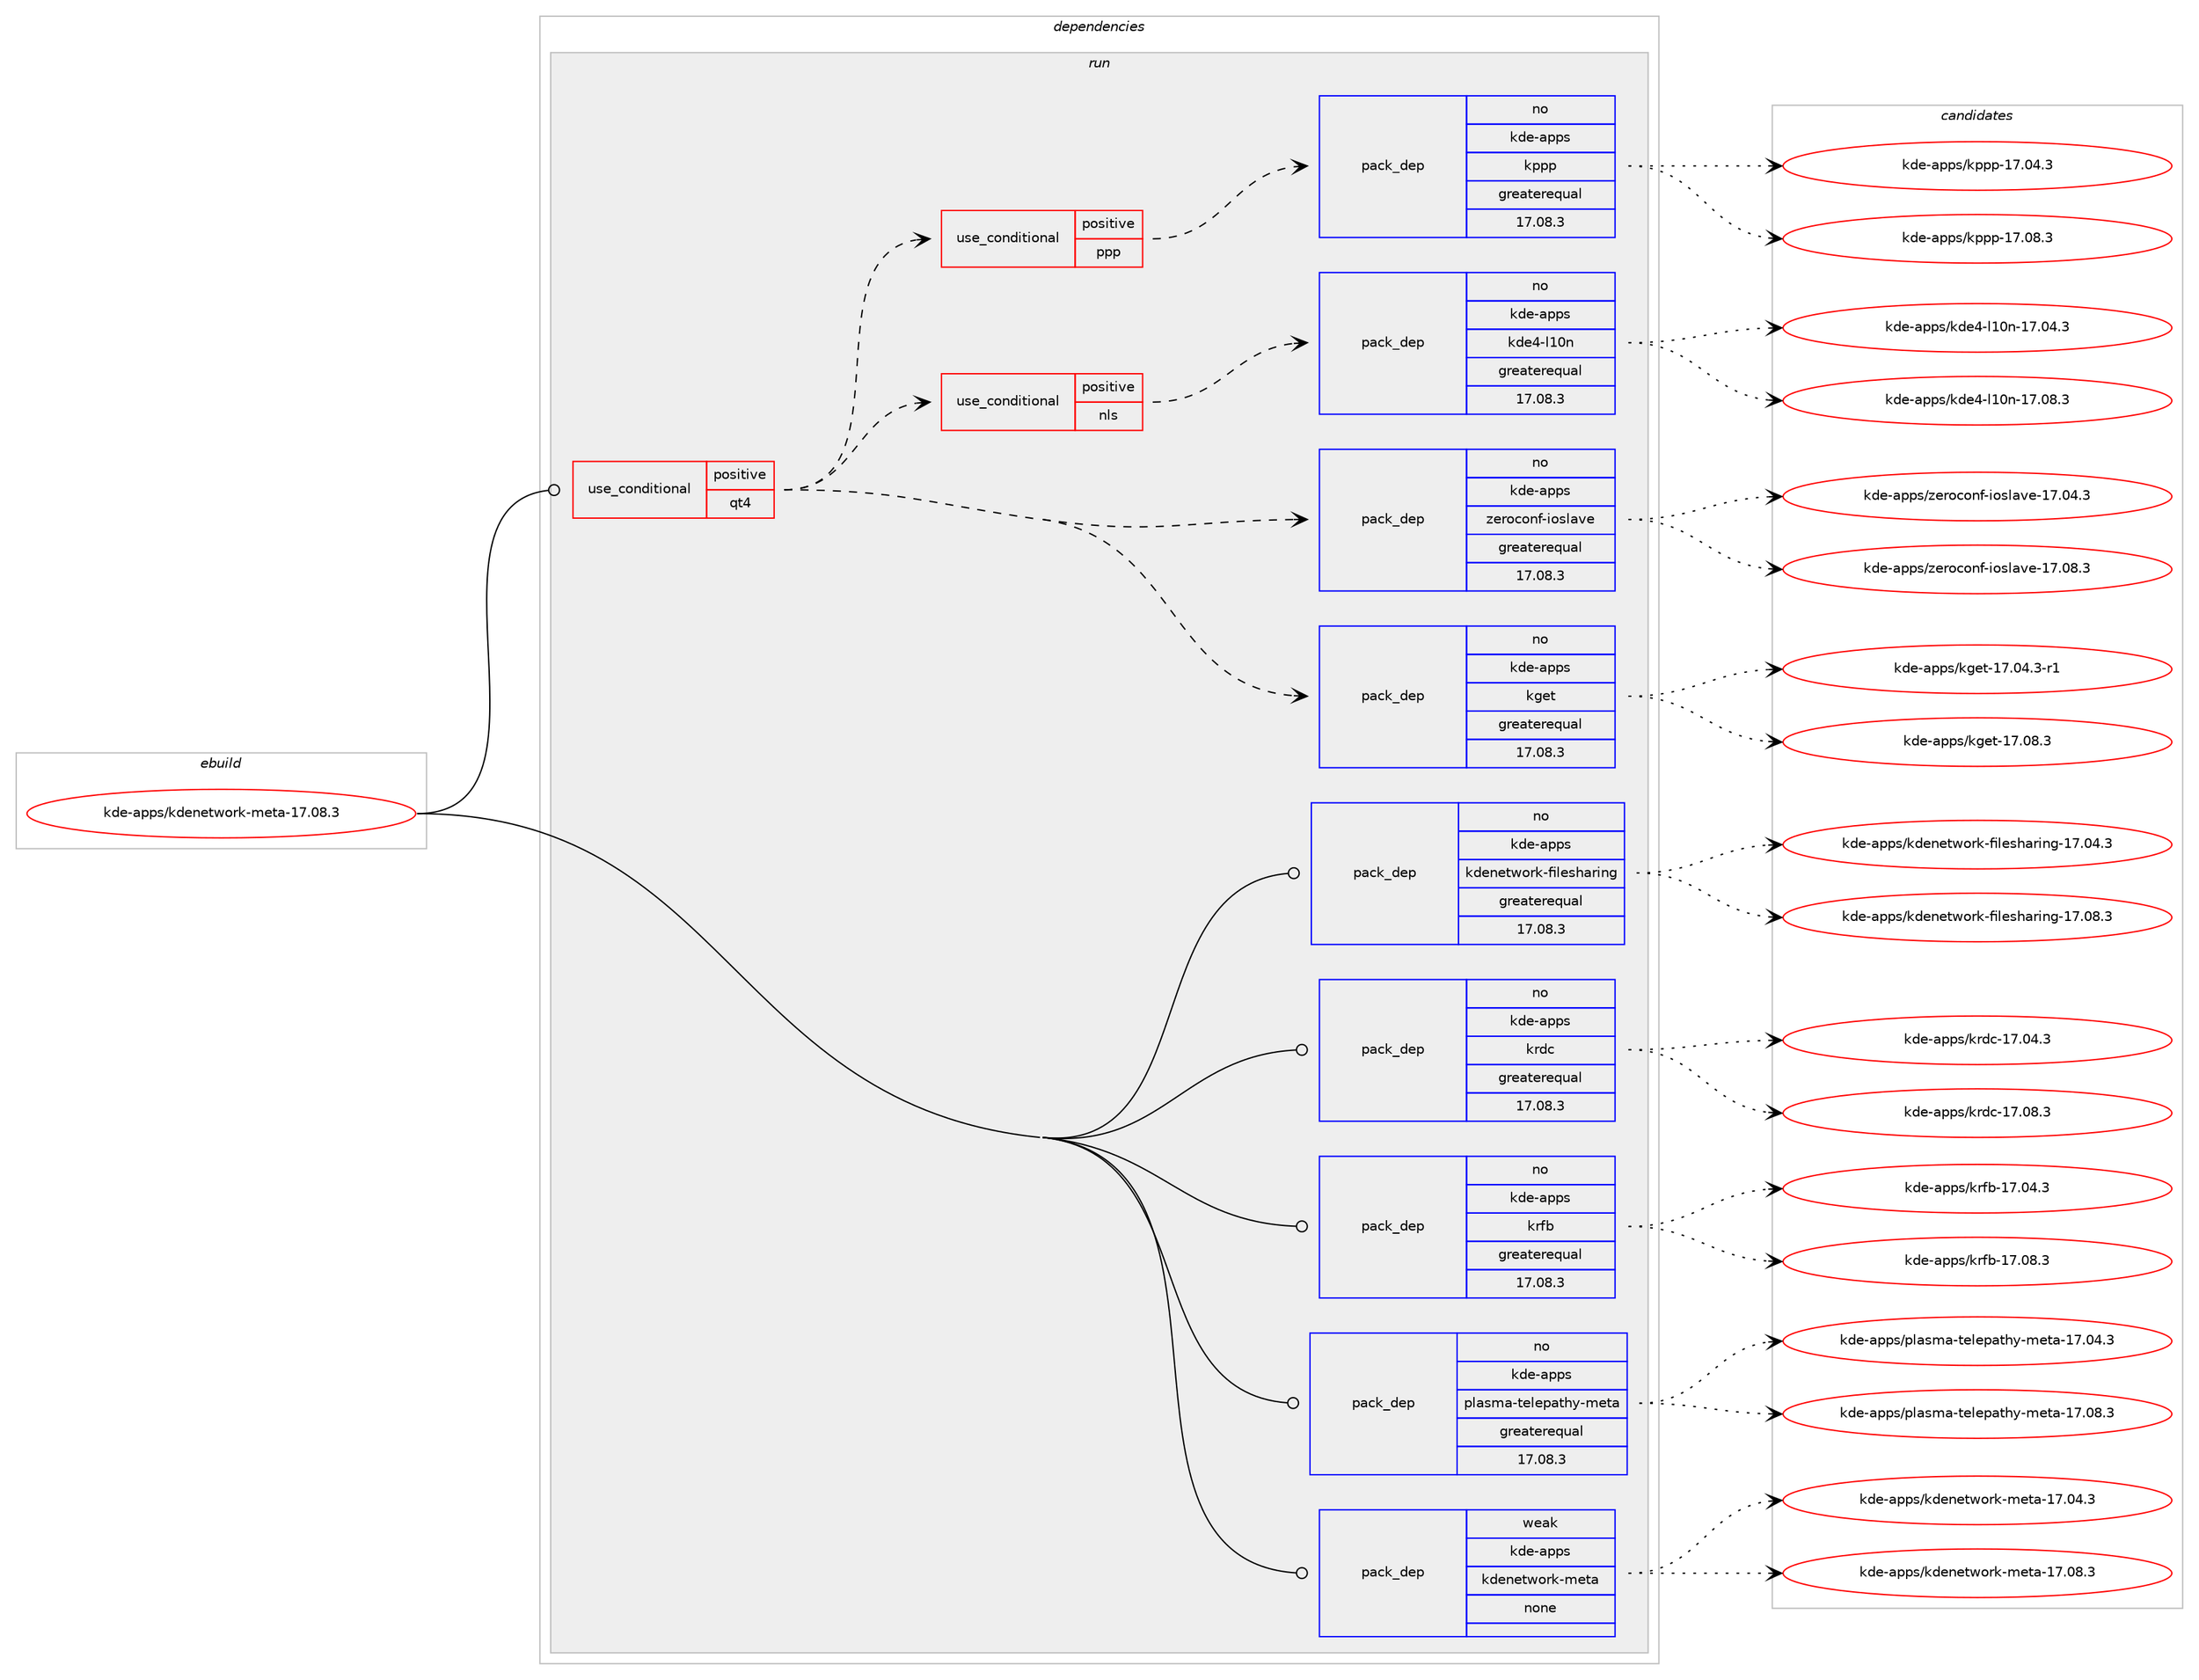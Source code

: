 digraph prolog {

# *************
# Graph options
# *************

newrank=true;
concentrate=true;
compound=true;
graph [rankdir=LR,fontname=Helvetica,fontsize=10,ranksep=1.5];#, ranksep=2.5, nodesep=0.2];
edge  [arrowhead=vee];
node  [fontname=Helvetica,fontsize=10];

# **********
# The ebuild
# **********

subgraph cluster_leftcol {
color=gray;
rank=same;
label=<<i>ebuild</i>>;
id [label="kde-apps/kdenetwork-meta-17.08.3", color=red, width=4, href="../kde-apps/kdenetwork-meta-17.08.3.svg"];
}

# ****************
# The dependencies
# ****************

subgraph cluster_midcol {
color=gray;
label=<<i>dependencies</i>>;
subgraph cluster_compile {
fillcolor="#eeeeee";
style=filled;
label=<<i>compile</i>>;
}
subgraph cluster_compileandrun {
fillcolor="#eeeeee";
style=filled;
label=<<i>compile and run</i>>;
}
subgraph cluster_run {
fillcolor="#eeeeee";
style=filled;
label=<<i>run</i>>;
subgraph cond82680 {
dependency318448 [label=<<TABLE BORDER="0" CELLBORDER="1" CELLSPACING="0" CELLPADDING="4"><TR><TD ROWSPAN="3" CELLPADDING="10">use_conditional</TD></TR><TR><TD>positive</TD></TR><TR><TD>qt4</TD></TR></TABLE>>, shape=none, color=red];
subgraph pack230774 {
dependency318449 [label=<<TABLE BORDER="0" CELLBORDER="1" CELLSPACING="0" CELLPADDING="4" WIDTH="220"><TR><TD ROWSPAN="6" CELLPADDING="30">pack_dep</TD></TR><TR><TD WIDTH="110">no</TD></TR><TR><TD>kde-apps</TD></TR><TR><TD>kget</TD></TR><TR><TD>greaterequal</TD></TR><TR><TD>17.08.3</TD></TR></TABLE>>, shape=none, color=blue];
}
dependency318448:e -> dependency318449:w [weight=20,style="dashed",arrowhead="vee"];
subgraph pack230775 {
dependency318450 [label=<<TABLE BORDER="0" CELLBORDER="1" CELLSPACING="0" CELLPADDING="4" WIDTH="220"><TR><TD ROWSPAN="6" CELLPADDING="30">pack_dep</TD></TR><TR><TD WIDTH="110">no</TD></TR><TR><TD>kde-apps</TD></TR><TR><TD>zeroconf-ioslave</TD></TR><TR><TD>greaterequal</TD></TR><TR><TD>17.08.3</TD></TR></TABLE>>, shape=none, color=blue];
}
dependency318448:e -> dependency318450:w [weight=20,style="dashed",arrowhead="vee"];
subgraph cond82681 {
dependency318451 [label=<<TABLE BORDER="0" CELLBORDER="1" CELLSPACING="0" CELLPADDING="4"><TR><TD ROWSPAN="3" CELLPADDING="10">use_conditional</TD></TR><TR><TD>positive</TD></TR><TR><TD>nls</TD></TR></TABLE>>, shape=none, color=red];
subgraph pack230776 {
dependency318452 [label=<<TABLE BORDER="0" CELLBORDER="1" CELLSPACING="0" CELLPADDING="4" WIDTH="220"><TR><TD ROWSPAN="6" CELLPADDING="30">pack_dep</TD></TR><TR><TD WIDTH="110">no</TD></TR><TR><TD>kde-apps</TD></TR><TR><TD>kde4-l10n</TD></TR><TR><TD>greaterequal</TD></TR><TR><TD>17.08.3</TD></TR></TABLE>>, shape=none, color=blue];
}
dependency318451:e -> dependency318452:w [weight=20,style="dashed",arrowhead="vee"];
}
dependency318448:e -> dependency318451:w [weight=20,style="dashed",arrowhead="vee"];
subgraph cond82682 {
dependency318453 [label=<<TABLE BORDER="0" CELLBORDER="1" CELLSPACING="0" CELLPADDING="4"><TR><TD ROWSPAN="3" CELLPADDING="10">use_conditional</TD></TR><TR><TD>positive</TD></TR><TR><TD>ppp</TD></TR></TABLE>>, shape=none, color=red];
subgraph pack230777 {
dependency318454 [label=<<TABLE BORDER="0" CELLBORDER="1" CELLSPACING="0" CELLPADDING="4" WIDTH="220"><TR><TD ROWSPAN="6" CELLPADDING="30">pack_dep</TD></TR><TR><TD WIDTH="110">no</TD></TR><TR><TD>kde-apps</TD></TR><TR><TD>kppp</TD></TR><TR><TD>greaterequal</TD></TR><TR><TD>17.08.3</TD></TR></TABLE>>, shape=none, color=blue];
}
dependency318453:e -> dependency318454:w [weight=20,style="dashed",arrowhead="vee"];
}
dependency318448:e -> dependency318453:w [weight=20,style="dashed",arrowhead="vee"];
}
id:e -> dependency318448:w [weight=20,style="solid",arrowhead="odot"];
subgraph pack230778 {
dependency318455 [label=<<TABLE BORDER="0" CELLBORDER="1" CELLSPACING="0" CELLPADDING="4" WIDTH="220"><TR><TD ROWSPAN="6" CELLPADDING="30">pack_dep</TD></TR><TR><TD WIDTH="110">no</TD></TR><TR><TD>kde-apps</TD></TR><TR><TD>kdenetwork-filesharing</TD></TR><TR><TD>greaterequal</TD></TR><TR><TD>17.08.3</TD></TR></TABLE>>, shape=none, color=blue];
}
id:e -> dependency318455:w [weight=20,style="solid",arrowhead="odot"];
subgraph pack230779 {
dependency318456 [label=<<TABLE BORDER="0" CELLBORDER="1" CELLSPACING="0" CELLPADDING="4" WIDTH="220"><TR><TD ROWSPAN="6" CELLPADDING="30">pack_dep</TD></TR><TR><TD WIDTH="110">no</TD></TR><TR><TD>kde-apps</TD></TR><TR><TD>krdc</TD></TR><TR><TD>greaterequal</TD></TR><TR><TD>17.08.3</TD></TR></TABLE>>, shape=none, color=blue];
}
id:e -> dependency318456:w [weight=20,style="solid",arrowhead="odot"];
subgraph pack230780 {
dependency318457 [label=<<TABLE BORDER="0" CELLBORDER="1" CELLSPACING="0" CELLPADDING="4" WIDTH="220"><TR><TD ROWSPAN="6" CELLPADDING="30">pack_dep</TD></TR><TR><TD WIDTH="110">no</TD></TR><TR><TD>kde-apps</TD></TR><TR><TD>krfb</TD></TR><TR><TD>greaterequal</TD></TR><TR><TD>17.08.3</TD></TR></TABLE>>, shape=none, color=blue];
}
id:e -> dependency318457:w [weight=20,style="solid",arrowhead="odot"];
subgraph pack230781 {
dependency318458 [label=<<TABLE BORDER="0" CELLBORDER="1" CELLSPACING="0" CELLPADDING="4" WIDTH="220"><TR><TD ROWSPAN="6" CELLPADDING="30">pack_dep</TD></TR><TR><TD WIDTH="110">no</TD></TR><TR><TD>kde-apps</TD></TR><TR><TD>plasma-telepathy-meta</TD></TR><TR><TD>greaterequal</TD></TR><TR><TD>17.08.3</TD></TR></TABLE>>, shape=none, color=blue];
}
id:e -> dependency318458:w [weight=20,style="solid",arrowhead="odot"];
subgraph pack230782 {
dependency318459 [label=<<TABLE BORDER="0" CELLBORDER="1" CELLSPACING="0" CELLPADDING="4" WIDTH="220"><TR><TD ROWSPAN="6" CELLPADDING="30">pack_dep</TD></TR><TR><TD WIDTH="110">weak</TD></TR><TR><TD>kde-apps</TD></TR><TR><TD>kdenetwork-meta</TD></TR><TR><TD>none</TD></TR><TR><TD></TD></TR></TABLE>>, shape=none, color=blue];
}
id:e -> dependency318459:w [weight=20,style="solid",arrowhead="odot"];
}
}

# **************
# The candidates
# **************

subgraph cluster_choices {
rank=same;
color=gray;
label=<<i>candidates</i>>;

subgraph choice230774 {
color=black;
nodesep=1;
choice10710010145971121121154710710310111645495546485246514511449 [label="kde-apps/kget-17.04.3-r1", color=red, width=4,href="../kde-apps/kget-17.04.3-r1.svg"];
choice1071001014597112112115471071031011164549554648564651 [label="kde-apps/kget-17.08.3", color=red, width=4,href="../kde-apps/kget-17.08.3.svg"];
dependency318449:e -> choice10710010145971121121154710710310111645495546485246514511449:w [style=dotted,weight="100"];
dependency318449:e -> choice1071001014597112112115471071031011164549554648564651:w [style=dotted,weight="100"];
}
subgraph choice230775 {
color=black;
nodesep=1;
choice1071001014597112112115471221011141119911111010245105111115108971181014549554648524651 [label="kde-apps/zeroconf-ioslave-17.04.3", color=red, width=4,href="../kde-apps/zeroconf-ioslave-17.04.3.svg"];
choice1071001014597112112115471221011141119911111010245105111115108971181014549554648564651 [label="kde-apps/zeroconf-ioslave-17.08.3", color=red, width=4,href="../kde-apps/zeroconf-ioslave-17.08.3.svg"];
dependency318450:e -> choice1071001014597112112115471221011141119911111010245105111115108971181014549554648524651:w [style=dotted,weight="100"];
dependency318450:e -> choice1071001014597112112115471221011141119911111010245105111115108971181014549554648564651:w [style=dotted,weight="100"];
}
subgraph choice230776 {
color=black;
nodesep=1;
choice107100101459711211211547107100101524510849481104549554648524651 [label="kde-apps/kde4-l10n-17.04.3", color=red, width=4,href="../kde-apps/kde4-l10n-17.04.3.svg"];
choice107100101459711211211547107100101524510849481104549554648564651 [label="kde-apps/kde4-l10n-17.08.3", color=red, width=4,href="../kde-apps/kde4-l10n-17.08.3.svg"];
dependency318452:e -> choice107100101459711211211547107100101524510849481104549554648524651:w [style=dotted,weight="100"];
dependency318452:e -> choice107100101459711211211547107100101524510849481104549554648564651:w [style=dotted,weight="100"];
}
subgraph choice230777 {
color=black;
nodesep=1;
choice1071001014597112112115471071121121124549554648524651 [label="kde-apps/kppp-17.04.3", color=red, width=4,href="../kde-apps/kppp-17.04.3.svg"];
choice1071001014597112112115471071121121124549554648564651 [label="kde-apps/kppp-17.08.3", color=red, width=4,href="../kde-apps/kppp-17.08.3.svg"];
dependency318454:e -> choice1071001014597112112115471071121121124549554648524651:w [style=dotted,weight="100"];
dependency318454:e -> choice1071001014597112112115471071121121124549554648564651:w [style=dotted,weight="100"];
}
subgraph choice230778 {
color=black;
nodesep=1;
choice10710010145971121121154710710010111010111611911111410745102105108101115104971141051101034549554648524651 [label="kde-apps/kdenetwork-filesharing-17.04.3", color=red, width=4,href="../kde-apps/kdenetwork-filesharing-17.04.3.svg"];
choice10710010145971121121154710710010111010111611911111410745102105108101115104971141051101034549554648564651 [label="kde-apps/kdenetwork-filesharing-17.08.3", color=red, width=4,href="../kde-apps/kdenetwork-filesharing-17.08.3.svg"];
dependency318455:e -> choice10710010145971121121154710710010111010111611911111410745102105108101115104971141051101034549554648524651:w [style=dotted,weight="100"];
dependency318455:e -> choice10710010145971121121154710710010111010111611911111410745102105108101115104971141051101034549554648564651:w [style=dotted,weight="100"];
}
subgraph choice230779 {
color=black;
nodesep=1;
choice107100101459711211211547107114100994549554648524651 [label="kde-apps/krdc-17.04.3", color=red, width=4,href="../kde-apps/krdc-17.04.3.svg"];
choice107100101459711211211547107114100994549554648564651 [label="kde-apps/krdc-17.08.3", color=red, width=4,href="../kde-apps/krdc-17.08.3.svg"];
dependency318456:e -> choice107100101459711211211547107114100994549554648524651:w [style=dotted,weight="100"];
dependency318456:e -> choice107100101459711211211547107114100994549554648564651:w [style=dotted,weight="100"];
}
subgraph choice230780 {
color=black;
nodesep=1;
choice107100101459711211211547107114102984549554648524651 [label="kde-apps/krfb-17.04.3", color=red, width=4,href="../kde-apps/krfb-17.04.3.svg"];
choice107100101459711211211547107114102984549554648564651 [label="kde-apps/krfb-17.08.3", color=red, width=4,href="../kde-apps/krfb-17.08.3.svg"];
dependency318457:e -> choice107100101459711211211547107114102984549554648524651:w [style=dotted,weight="100"];
dependency318457:e -> choice107100101459711211211547107114102984549554648564651:w [style=dotted,weight="100"];
}
subgraph choice230781 {
color=black;
nodesep=1;
choice1071001014597112112115471121089711510997451161011081011129711610412145109101116974549554648524651 [label="kde-apps/plasma-telepathy-meta-17.04.3", color=red, width=4,href="../kde-apps/plasma-telepathy-meta-17.04.3.svg"];
choice1071001014597112112115471121089711510997451161011081011129711610412145109101116974549554648564651 [label="kde-apps/plasma-telepathy-meta-17.08.3", color=red, width=4,href="../kde-apps/plasma-telepathy-meta-17.08.3.svg"];
dependency318458:e -> choice1071001014597112112115471121089711510997451161011081011129711610412145109101116974549554648524651:w [style=dotted,weight="100"];
dependency318458:e -> choice1071001014597112112115471121089711510997451161011081011129711610412145109101116974549554648564651:w [style=dotted,weight="100"];
}
subgraph choice230782 {
color=black;
nodesep=1;
choice10710010145971121121154710710010111010111611911111410745109101116974549554648524651 [label="kde-apps/kdenetwork-meta-17.04.3", color=red, width=4,href="../kde-apps/kdenetwork-meta-17.04.3.svg"];
choice10710010145971121121154710710010111010111611911111410745109101116974549554648564651 [label="kde-apps/kdenetwork-meta-17.08.3", color=red, width=4,href="../kde-apps/kdenetwork-meta-17.08.3.svg"];
dependency318459:e -> choice10710010145971121121154710710010111010111611911111410745109101116974549554648524651:w [style=dotted,weight="100"];
dependency318459:e -> choice10710010145971121121154710710010111010111611911111410745109101116974549554648564651:w [style=dotted,weight="100"];
}
}

}
